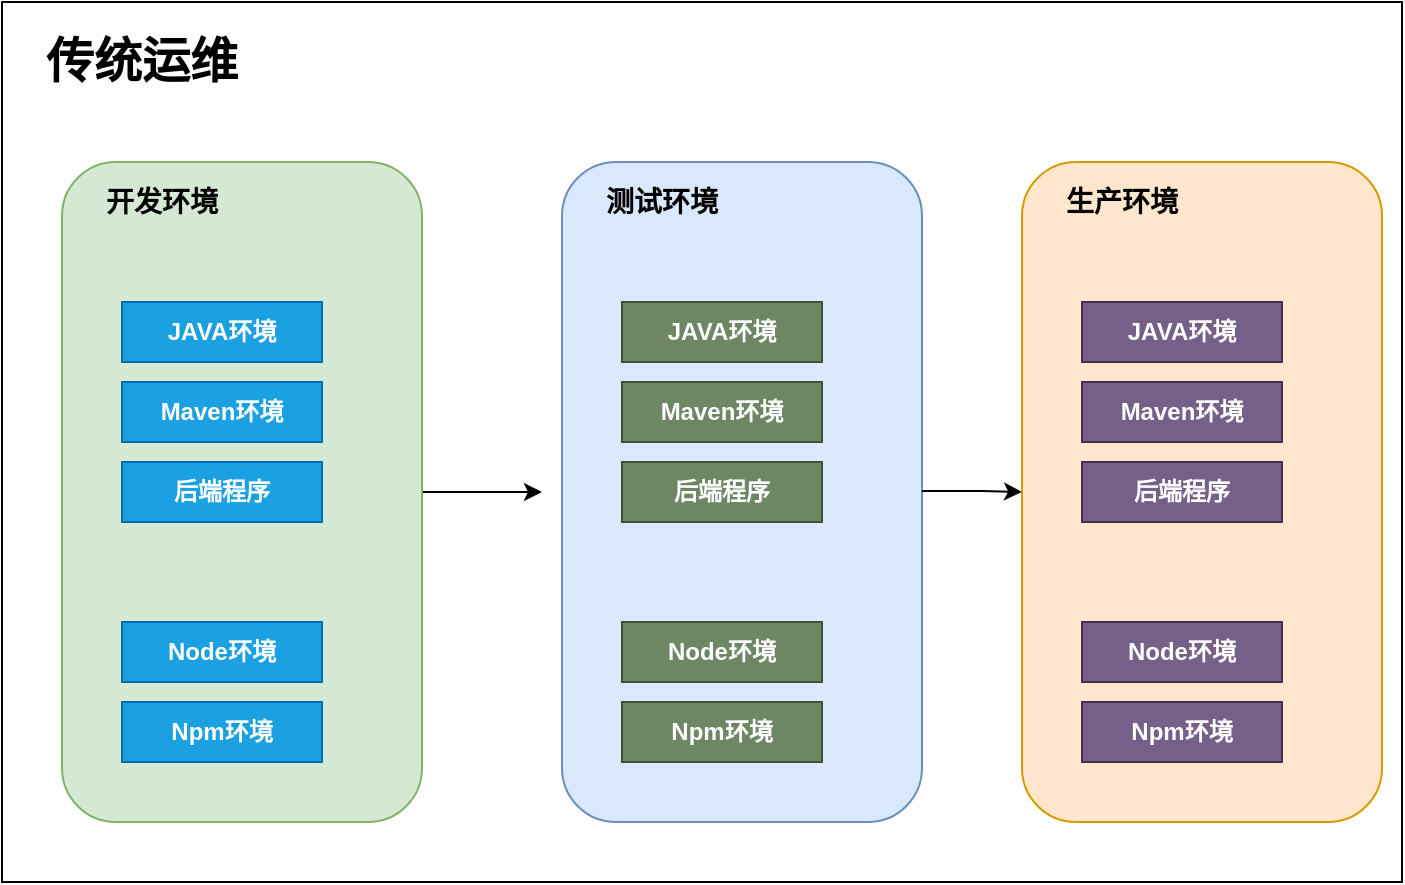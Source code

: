 <mxfile version="14.2.4" type="github" pages="2">
  <diagram id="EvhDeHY5fZbAF0S0uZ5Y" name="传统运维">
    <mxGraphModel dx="946" dy="557" grid="1" gridSize="10" guides="1" tooltips="1" connect="1" arrows="1" fold="1" page="1" pageScale="1" pageWidth="827" pageHeight="1169" math="0" shadow="0">
      <root>
        <mxCell id="0" />
        <mxCell id="1" parent="0" />
        <mxCell id="ZM2XBlYXUB-U1qWy9xb_-47" value="" style="rounded=0;whiteSpace=wrap;html=1;fontSize=14;" vertex="1" parent="1">
          <mxGeometry x="120" y="50" width="700" height="440" as="geometry" />
        </mxCell>
        <mxCell id="ZM2XBlYXUB-U1qWy9xb_-45" value="" style="edgeStyle=orthogonalEdgeStyle;rounded=0;orthogonalLoop=1;jettySize=auto;html=1;fontSize=14;" edge="1" parent="1" source="ZM2XBlYXUB-U1qWy9xb_-1">
          <mxGeometry relative="1" as="geometry">
            <mxPoint x="390" y="295" as="targetPoint" />
          </mxGeometry>
        </mxCell>
        <mxCell id="ZM2XBlYXUB-U1qWy9xb_-1" value="" style="rounded=1;whiteSpace=wrap;html=1;fillColor=#d5e8d4;strokeColor=#82b366;fontStyle=1" vertex="1" parent="1">
          <mxGeometry x="150" y="130" width="180" height="330" as="geometry" />
        </mxCell>
        <mxCell id="ZM2XBlYXUB-U1qWy9xb_-4" value="开发环境" style="text;html=1;strokeColor=none;fillColor=none;align=center;verticalAlign=middle;whiteSpace=wrap;rounded=0;fontSize=14;fontStyle=1" vertex="1" parent="1">
          <mxGeometry x="170" y="140" width="60" height="20" as="geometry" />
        </mxCell>
        <mxCell id="ZM2XBlYXUB-U1qWy9xb_-8" value="JAVA环境" style="rounded=0;whiteSpace=wrap;html=1;fillColor=#1ba1e2;strokeColor=#006EAF;fontColor=#ffffff;fontStyle=1" vertex="1" parent="1">
          <mxGeometry x="180" y="200" width="100" height="30" as="geometry" />
        </mxCell>
        <mxCell id="ZM2XBlYXUB-U1qWy9xb_-9" value="Maven环境" style="rounded=0;whiteSpace=wrap;html=1;fillColor=#1ba1e2;strokeColor=#006EAF;fontColor=#ffffff;fontStyle=1" vertex="1" parent="1">
          <mxGeometry x="180" y="240" width="100" height="30" as="geometry" />
        </mxCell>
        <mxCell id="ZM2XBlYXUB-U1qWy9xb_-10" value="后端程序" style="rounded=0;whiteSpace=wrap;html=1;fillColor=#1ba1e2;strokeColor=#006EAF;fontColor=#ffffff;fontStyle=1" vertex="1" parent="1">
          <mxGeometry x="180" y="280" width="100" height="30" as="geometry" />
        </mxCell>
        <mxCell id="ZM2XBlYXUB-U1qWy9xb_-24" value="Node环境" style="rounded=0;whiteSpace=wrap;html=1;fillColor=#1ba1e2;strokeColor=#006EAF;fontColor=#ffffff;fontStyle=1" vertex="1" parent="1">
          <mxGeometry x="180" y="360" width="100" height="30" as="geometry" />
        </mxCell>
        <mxCell id="ZM2XBlYXUB-U1qWy9xb_-25" value="Npm环境" style="rounded=0;whiteSpace=wrap;html=1;fillColor=#1ba1e2;strokeColor=#006EAF;fontColor=#ffffff;fontStyle=1" vertex="1" parent="1">
          <mxGeometry x="180" y="400" width="100" height="30" as="geometry" />
        </mxCell>
        <mxCell id="ZM2XBlYXUB-U1qWy9xb_-27" value="" style="rounded=1;whiteSpace=wrap;html=1;fillColor=#dae8fc;strokeColor=#6c8ebf;fontStyle=1" vertex="1" parent="1">
          <mxGeometry x="400" y="130" width="180" height="330" as="geometry" />
        </mxCell>
        <mxCell id="ZM2XBlYXUB-U1qWy9xb_-28" value="测试环境" style="text;html=1;strokeColor=none;fillColor=none;align=center;verticalAlign=middle;whiteSpace=wrap;rounded=0;fontSize=14;fontStyle=1" vertex="1" parent="1">
          <mxGeometry x="420" y="140" width="60" height="20" as="geometry" />
        </mxCell>
        <mxCell id="ZM2XBlYXUB-U1qWy9xb_-29" value="JAVA环境" style="rounded=0;whiteSpace=wrap;html=1;fillColor=#6d8764;strokeColor=#3A5431;fontColor=#ffffff;fontStyle=1" vertex="1" parent="1">
          <mxGeometry x="430" y="200" width="100" height="30" as="geometry" />
        </mxCell>
        <mxCell id="ZM2XBlYXUB-U1qWy9xb_-30" value="Maven环境" style="rounded=0;whiteSpace=wrap;html=1;fillColor=#6d8764;strokeColor=#3A5431;fontColor=#ffffff;fontStyle=1" vertex="1" parent="1">
          <mxGeometry x="430" y="240" width="100" height="30" as="geometry" />
        </mxCell>
        <mxCell id="ZM2XBlYXUB-U1qWy9xb_-31" value="后端程序" style="rounded=0;whiteSpace=wrap;html=1;fillColor=#6d8764;strokeColor=#3A5431;fontColor=#ffffff;fontStyle=1" vertex="1" parent="1">
          <mxGeometry x="430" y="280" width="100" height="30" as="geometry" />
        </mxCell>
        <mxCell id="ZM2XBlYXUB-U1qWy9xb_-33" value="Node环境" style="rounded=0;whiteSpace=wrap;html=1;fillColor=#6d8764;strokeColor=#3A5431;fontColor=#ffffff;fontStyle=1" vertex="1" parent="1">
          <mxGeometry x="430" y="360" width="100" height="30" as="geometry" />
        </mxCell>
        <mxCell id="ZM2XBlYXUB-U1qWy9xb_-34" value="Npm环境" style="rounded=0;whiteSpace=wrap;html=1;fillColor=#6d8764;strokeColor=#3A5431;fontColor=#ffffff;fontStyle=1" vertex="1" parent="1">
          <mxGeometry x="430" y="400" width="100" height="30" as="geometry" />
        </mxCell>
        <mxCell id="ZM2XBlYXUB-U1qWy9xb_-35" value="" style="rounded=1;whiteSpace=wrap;html=1;fillColor=#ffe6cc;strokeColor=#d79b00;fontStyle=1" vertex="1" parent="1">
          <mxGeometry x="630" y="130" width="180" height="330" as="geometry" />
        </mxCell>
        <mxCell id="ZM2XBlYXUB-U1qWy9xb_-36" value="生产环境" style="text;html=1;strokeColor=none;fillColor=none;align=center;verticalAlign=middle;whiteSpace=wrap;rounded=0;fontSize=14;fontStyle=1" vertex="1" parent="1">
          <mxGeometry x="650" y="140" width="60" height="20" as="geometry" />
        </mxCell>
        <mxCell id="ZM2XBlYXUB-U1qWy9xb_-37" value="JAVA环境" style="rounded=0;whiteSpace=wrap;html=1;fillColor=#76608a;strokeColor=#432D57;fontColor=#ffffff;fontStyle=1" vertex="1" parent="1">
          <mxGeometry x="660" y="200" width="100" height="30" as="geometry" />
        </mxCell>
        <mxCell id="ZM2XBlYXUB-U1qWy9xb_-38" value="Maven环境" style="rounded=0;whiteSpace=wrap;html=1;fillColor=#76608a;strokeColor=#432D57;fontColor=#ffffff;fontStyle=1" vertex="1" parent="1">
          <mxGeometry x="660" y="240" width="100" height="30" as="geometry" />
        </mxCell>
        <mxCell id="ZM2XBlYXUB-U1qWy9xb_-39" value="后端程序" style="rounded=0;whiteSpace=wrap;html=1;fillColor=#76608a;strokeColor=#432D57;fontColor=#ffffff;fontStyle=1" vertex="1" parent="1">
          <mxGeometry x="660" y="280" width="100" height="30" as="geometry" />
        </mxCell>
        <mxCell id="ZM2XBlYXUB-U1qWy9xb_-41" value="Node环境" style="rounded=0;whiteSpace=wrap;html=1;fillColor=#76608a;strokeColor=#432D57;fontColor=#ffffff;fontStyle=1" vertex="1" parent="1">
          <mxGeometry x="660" y="360" width="100" height="30" as="geometry" />
        </mxCell>
        <mxCell id="ZM2XBlYXUB-U1qWy9xb_-42" value="Npm环境" style="rounded=0;whiteSpace=wrap;html=1;fillColor=#76608a;strokeColor=#432D57;fontColor=#ffffff;fontStyle=1" vertex="1" parent="1">
          <mxGeometry x="660" y="400" width="100" height="30" as="geometry" />
        </mxCell>
        <mxCell id="ZM2XBlYXUB-U1qWy9xb_-46" value="" style="edgeStyle=orthogonalEdgeStyle;rounded=0;orthogonalLoop=1;jettySize=auto;html=1;fontSize=14;" edge="1" parent="1">
          <mxGeometry relative="1" as="geometry">
            <mxPoint x="580" y="294.5" as="sourcePoint" />
            <mxPoint x="630" y="295" as="targetPoint" />
            <Array as="points">
              <mxPoint x="610" y="295" />
              <mxPoint x="610" y="295" />
            </Array>
          </mxGeometry>
        </mxCell>
        <mxCell id="ZM2XBlYXUB-U1qWy9xb_-48" value="传统运维" style="text;html=1;strokeColor=none;fillColor=none;align=center;verticalAlign=middle;whiteSpace=wrap;rounded=0;fontSize=24;fontStyle=1" vertex="1" parent="1">
          <mxGeometry x="130" y="70" width="120" height="20" as="geometry" />
        </mxCell>
      </root>
    </mxGraphModel>
  </diagram>
  <diagram id="g7VsPvkkND2hu21L7Mze" name="Page-2">
    <mxGraphModel dx="946" dy="557" grid="1" gridSize="10" guides="1" tooltips="1" connect="1" arrows="1" fold="1" page="1" pageScale="1" pageWidth="827" pageHeight="1169" math="0" shadow="0">
      <root>
        <mxCell id="Yn0CWKEJnIjOf1zkw6iP-0" />
        <mxCell id="Yn0CWKEJnIjOf1zkw6iP-1" parent="Yn0CWKEJnIjOf1zkw6iP-0" />
        <mxCell id="NlbnKUUus0-ynInGM0pt-0" value="" style="rounded=0;whiteSpace=wrap;html=1;fontSize=14;" vertex="1" parent="Yn0CWKEJnIjOf1zkw6iP-1">
          <mxGeometry x="120" y="50" width="700" height="440" as="geometry" />
        </mxCell>
        <mxCell id="NlbnKUUus0-ynInGM0pt-1" value="" style="edgeStyle=orthogonalEdgeStyle;rounded=0;orthogonalLoop=1;jettySize=auto;html=1;fontSize=14;" edge="1" parent="Yn0CWKEJnIjOf1zkw6iP-1" source="NlbnKUUus0-ynInGM0pt-2">
          <mxGeometry relative="1" as="geometry">
            <mxPoint x="390" y="295" as="targetPoint" />
          </mxGeometry>
        </mxCell>
        <mxCell id="NlbnKUUus0-ynInGM0pt-2" value="" style="rounded=1;whiteSpace=wrap;html=1;fillColor=#d5e8d4;strokeColor=#82b366;fontStyle=1" vertex="1" parent="Yn0CWKEJnIjOf1zkw6iP-1">
          <mxGeometry x="150" y="130" width="180" height="330" as="geometry" />
        </mxCell>
        <mxCell id="NlbnKUUus0-ynInGM0pt-3" value="开发环境" style="text;html=1;strokeColor=none;fillColor=none;align=center;verticalAlign=middle;whiteSpace=wrap;rounded=0;fontSize=14;fontStyle=1" vertex="1" parent="Yn0CWKEJnIjOf1zkw6iP-1">
          <mxGeometry x="170" y="140" width="60" height="20" as="geometry" />
        </mxCell>
        <mxCell id="NlbnKUUus0-ynInGM0pt-4" value="JAVA环境" style="rounded=0;whiteSpace=wrap;html=1;fillColor=#1ba1e2;strokeColor=#006EAF;fontColor=#ffffff;fontStyle=1" vertex="1" parent="Yn0CWKEJnIjOf1zkw6iP-1">
          <mxGeometry x="180" y="200" width="100" height="30" as="geometry" />
        </mxCell>
        <mxCell id="NlbnKUUus0-ynInGM0pt-5" value="Maven环境" style="rounded=0;whiteSpace=wrap;html=1;fillColor=#1ba1e2;strokeColor=#006EAF;fontColor=#ffffff;fontStyle=1" vertex="1" parent="Yn0CWKEJnIjOf1zkw6iP-1">
          <mxGeometry x="180" y="240" width="100" height="30" as="geometry" />
        </mxCell>
        <mxCell id="NlbnKUUus0-ynInGM0pt-6" value="后端程序" style="rounded=0;whiteSpace=wrap;html=1;fillColor=#1ba1e2;strokeColor=#006EAF;fontColor=#ffffff;fontStyle=1" vertex="1" parent="Yn0CWKEJnIjOf1zkw6iP-1">
          <mxGeometry x="180" y="280" width="100" height="30" as="geometry" />
        </mxCell>
        <mxCell id="NlbnKUUus0-ynInGM0pt-7" value="Node环境" style="rounded=0;whiteSpace=wrap;html=1;fillColor=#1ba1e2;strokeColor=#006EAF;fontColor=#ffffff;fontStyle=1" vertex="1" parent="Yn0CWKEJnIjOf1zkw6iP-1">
          <mxGeometry x="180" y="360" width="100" height="30" as="geometry" />
        </mxCell>
        <mxCell id="NlbnKUUus0-ynInGM0pt-8" value="Npm环境" style="rounded=0;whiteSpace=wrap;html=1;fillColor=#1ba1e2;strokeColor=#006EAF;fontColor=#ffffff;fontStyle=1" vertex="1" parent="Yn0CWKEJnIjOf1zkw6iP-1">
          <mxGeometry x="180" y="400" width="100" height="30" as="geometry" />
        </mxCell>
        <mxCell id="NlbnKUUus0-ynInGM0pt-9" value="" style="rounded=1;whiteSpace=wrap;html=1;fillColor=#dae8fc;strokeColor=#6c8ebf;fontStyle=1" vertex="1" parent="Yn0CWKEJnIjOf1zkw6iP-1">
          <mxGeometry x="400" y="130" width="180" height="330" as="geometry" />
        </mxCell>
        <mxCell id="NlbnKUUus0-ynInGM0pt-10" value="测试环境" style="text;html=1;strokeColor=none;fillColor=none;align=center;verticalAlign=middle;whiteSpace=wrap;rounded=0;fontSize=14;fontStyle=1" vertex="1" parent="Yn0CWKEJnIjOf1zkw6iP-1">
          <mxGeometry x="420" y="140" width="60" height="20" as="geometry" />
        </mxCell>
        <mxCell id="NlbnKUUus0-ynInGM0pt-11" value="JAVA环境" style="rounded=0;whiteSpace=wrap;html=1;fillColor=#6d8764;strokeColor=#3A5431;fontColor=#ffffff;fontStyle=1" vertex="1" parent="Yn0CWKEJnIjOf1zkw6iP-1">
          <mxGeometry x="430" y="200" width="100" height="30" as="geometry" />
        </mxCell>
        <mxCell id="NlbnKUUus0-ynInGM0pt-12" value="Maven环境" style="rounded=0;whiteSpace=wrap;html=1;fillColor=#6d8764;strokeColor=#3A5431;fontColor=#ffffff;fontStyle=1" vertex="1" parent="Yn0CWKEJnIjOf1zkw6iP-1">
          <mxGeometry x="430" y="240" width="100" height="30" as="geometry" />
        </mxCell>
        <mxCell id="NlbnKUUus0-ynInGM0pt-13" value="后端程序" style="rounded=0;whiteSpace=wrap;html=1;fillColor=#6d8764;strokeColor=#3A5431;fontColor=#ffffff;fontStyle=1" vertex="1" parent="Yn0CWKEJnIjOf1zkw6iP-1">
          <mxGeometry x="430" y="280" width="100" height="30" as="geometry" />
        </mxCell>
        <mxCell id="NlbnKUUus0-ynInGM0pt-14" value="Node环境" style="rounded=0;whiteSpace=wrap;html=1;fillColor=#6d8764;strokeColor=#3A5431;fontColor=#ffffff;fontStyle=1" vertex="1" parent="Yn0CWKEJnIjOf1zkw6iP-1">
          <mxGeometry x="430" y="360" width="100" height="30" as="geometry" />
        </mxCell>
        <mxCell id="NlbnKUUus0-ynInGM0pt-15" value="Npm环境" style="rounded=0;whiteSpace=wrap;html=1;fillColor=#6d8764;strokeColor=#3A5431;fontColor=#ffffff;fontStyle=1" vertex="1" parent="Yn0CWKEJnIjOf1zkw6iP-1">
          <mxGeometry x="430" y="400" width="100" height="30" as="geometry" />
        </mxCell>
        <mxCell id="NlbnKUUus0-ynInGM0pt-16" value="" style="rounded=1;whiteSpace=wrap;html=1;fillColor=#ffe6cc;strokeColor=#d79b00;fontStyle=1" vertex="1" parent="Yn0CWKEJnIjOf1zkw6iP-1">
          <mxGeometry x="630" y="130" width="180" height="330" as="geometry" />
        </mxCell>
        <mxCell id="NlbnKUUus0-ynInGM0pt-17" value="生产环境" style="text;html=1;strokeColor=none;fillColor=none;align=center;verticalAlign=middle;whiteSpace=wrap;rounded=0;fontSize=14;fontStyle=1" vertex="1" parent="Yn0CWKEJnIjOf1zkw6iP-1">
          <mxGeometry x="650" y="140" width="60" height="20" as="geometry" />
        </mxCell>
        <mxCell id="NlbnKUUus0-ynInGM0pt-18" value="JAVA环境" style="rounded=0;whiteSpace=wrap;html=1;fillColor=#76608a;strokeColor=#432D57;fontColor=#ffffff;fontStyle=1" vertex="1" parent="Yn0CWKEJnIjOf1zkw6iP-1">
          <mxGeometry x="660" y="200" width="100" height="30" as="geometry" />
        </mxCell>
        <mxCell id="NlbnKUUus0-ynInGM0pt-19" value="Maven环境" style="rounded=0;whiteSpace=wrap;html=1;fillColor=#76608a;strokeColor=#432D57;fontColor=#ffffff;fontStyle=1" vertex="1" parent="Yn0CWKEJnIjOf1zkw6iP-1">
          <mxGeometry x="660" y="240" width="100" height="30" as="geometry" />
        </mxCell>
        <mxCell id="NlbnKUUus0-ynInGM0pt-20" value="后端程序" style="rounded=0;whiteSpace=wrap;html=1;fillColor=#76608a;strokeColor=#432D57;fontColor=#ffffff;fontStyle=1" vertex="1" parent="Yn0CWKEJnIjOf1zkw6iP-1">
          <mxGeometry x="660" y="280" width="100" height="30" as="geometry" />
        </mxCell>
        <mxCell id="NlbnKUUus0-ynInGM0pt-21" value="Node环境" style="rounded=0;whiteSpace=wrap;html=1;fillColor=#76608a;strokeColor=#432D57;fontColor=#ffffff;fontStyle=1" vertex="1" parent="Yn0CWKEJnIjOf1zkw6iP-1">
          <mxGeometry x="660" y="360" width="100" height="30" as="geometry" />
        </mxCell>
        <mxCell id="NlbnKUUus0-ynInGM0pt-22" value="Npm环境" style="rounded=0;whiteSpace=wrap;html=1;fillColor=#76608a;strokeColor=#432D57;fontColor=#ffffff;fontStyle=1" vertex="1" parent="Yn0CWKEJnIjOf1zkw6iP-1">
          <mxGeometry x="660" y="400" width="100" height="30" as="geometry" />
        </mxCell>
        <mxCell id="NlbnKUUus0-ynInGM0pt-23" value="" style="edgeStyle=orthogonalEdgeStyle;rounded=0;orthogonalLoop=1;jettySize=auto;html=1;fontSize=14;" edge="1" parent="Yn0CWKEJnIjOf1zkw6iP-1">
          <mxGeometry relative="1" as="geometry">
            <mxPoint x="580" y="294.5" as="sourcePoint" />
            <mxPoint x="630" y="295" as="targetPoint" />
            <Array as="points">
              <mxPoint x="610" y="295" />
              <mxPoint x="610" y="295" />
            </Array>
          </mxGeometry>
        </mxCell>
        <mxCell id="NlbnKUUus0-ynInGM0pt-24" value="引入Dcoker" style="text;html=1;strokeColor=none;fillColor=none;align=center;verticalAlign=middle;whiteSpace=wrap;rounded=0;fontSize=24;fontStyle=1" vertex="1" parent="Yn0CWKEJnIjOf1zkw6iP-1">
          <mxGeometry x="130" y="70" width="180" height="20" as="geometry" />
        </mxCell>
      </root>
    </mxGraphModel>
  </diagram>
</mxfile>
